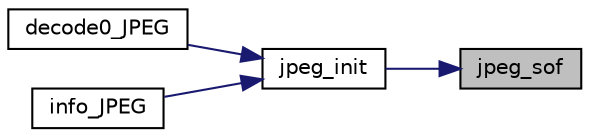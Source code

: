 digraph "jpeg_sof"
{
 // LATEX_PDF_SIZE
  edge [fontname="Helvetica",fontsize="10",labelfontname="Helvetica",labelfontsize="10"];
  node [fontname="Helvetica",fontsize="10",shape=record];
  rankdir="RL";
  Node1 [label="jpeg_sof",height=0.2,width=0.4,color="black", fillcolor="grey75", style="filled", fontcolor="black",tooltip=" "];
  Node1 -> Node2 [dir="back",color="midnightblue",fontsize="10",style="solid",fontname="Helvetica"];
  Node2 [label="jpeg_init",height=0.2,width=0.4,color="black", fillcolor="white", style="filled",URL="$jpeg_8c.html#ac9661fc9579081c3d1e51504aae7cfdc",tooltip=" "];
  Node2 -> Node3 [dir="back",color="midnightblue",fontsize="10",style="solid",fontname="Helvetica"];
  Node3 [label="decode0_JPEG",height=0.2,width=0.4,color="black", fillcolor="white", style="filled",URL="$jpeg_8c.html#a32ac7167599fca6c65d46e1ffe1d6dfa",tooltip=" "];
  Node2 -> Node4 [dir="back",color="midnightblue",fontsize="10",style="solid",fontname="Helvetica"];
  Node4 [label="info_JPEG",height=0.2,width=0.4,color="black", fillcolor="white", style="filled",URL="$jpeg_8c.html#a8b131e24e842265c14236b5293550b76",tooltip=" "];
}
